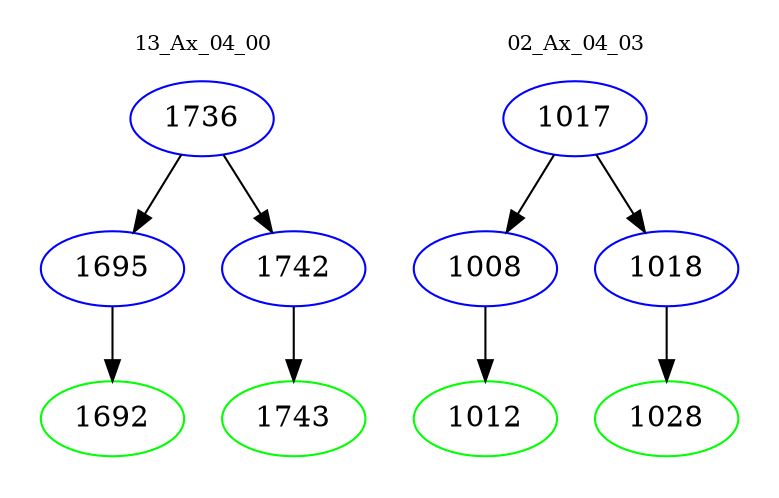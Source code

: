 digraph{
subgraph cluster_0 {
color = white
label = "13_Ax_04_00";
fontsize=10;
T0_1736 [label="1736", color="blue"]
T0_1736 -> T0_1695 [color="black"]
T0_1695 [label="1695", color="blue"]
T0_1695 -> T0_1692 [color="black"]
T0_1692 [label="1692", color="green"]
T0_1736 -> T0_1742 [color="black"]
T0_1742 [label="1742", color="blue"]
T0_1742 -> T0_1743 [color="black"]
T0_1743 [label="1743", color="green"]
}
subgraph cluster_1 {
color = white
label = "02_Ax_04_03";
fontsize=10;
T1_1017 [label="1017", color="blue"]
T1_1017 -> T1_1008 [color="black"]
T1_1008 [label="1008", color="blue"]
T1_1008 -> T1_1012 [color="black"]
T1_1012 [label="1012", color="green"]
T1_1017 -> T1_1018 [color="black"]
T1_1018 [label="1018", color="blue"]
T1_1018 -> T1_1028 [color="black"]
T1_1028 [label="1028", color="green"]
}
}
